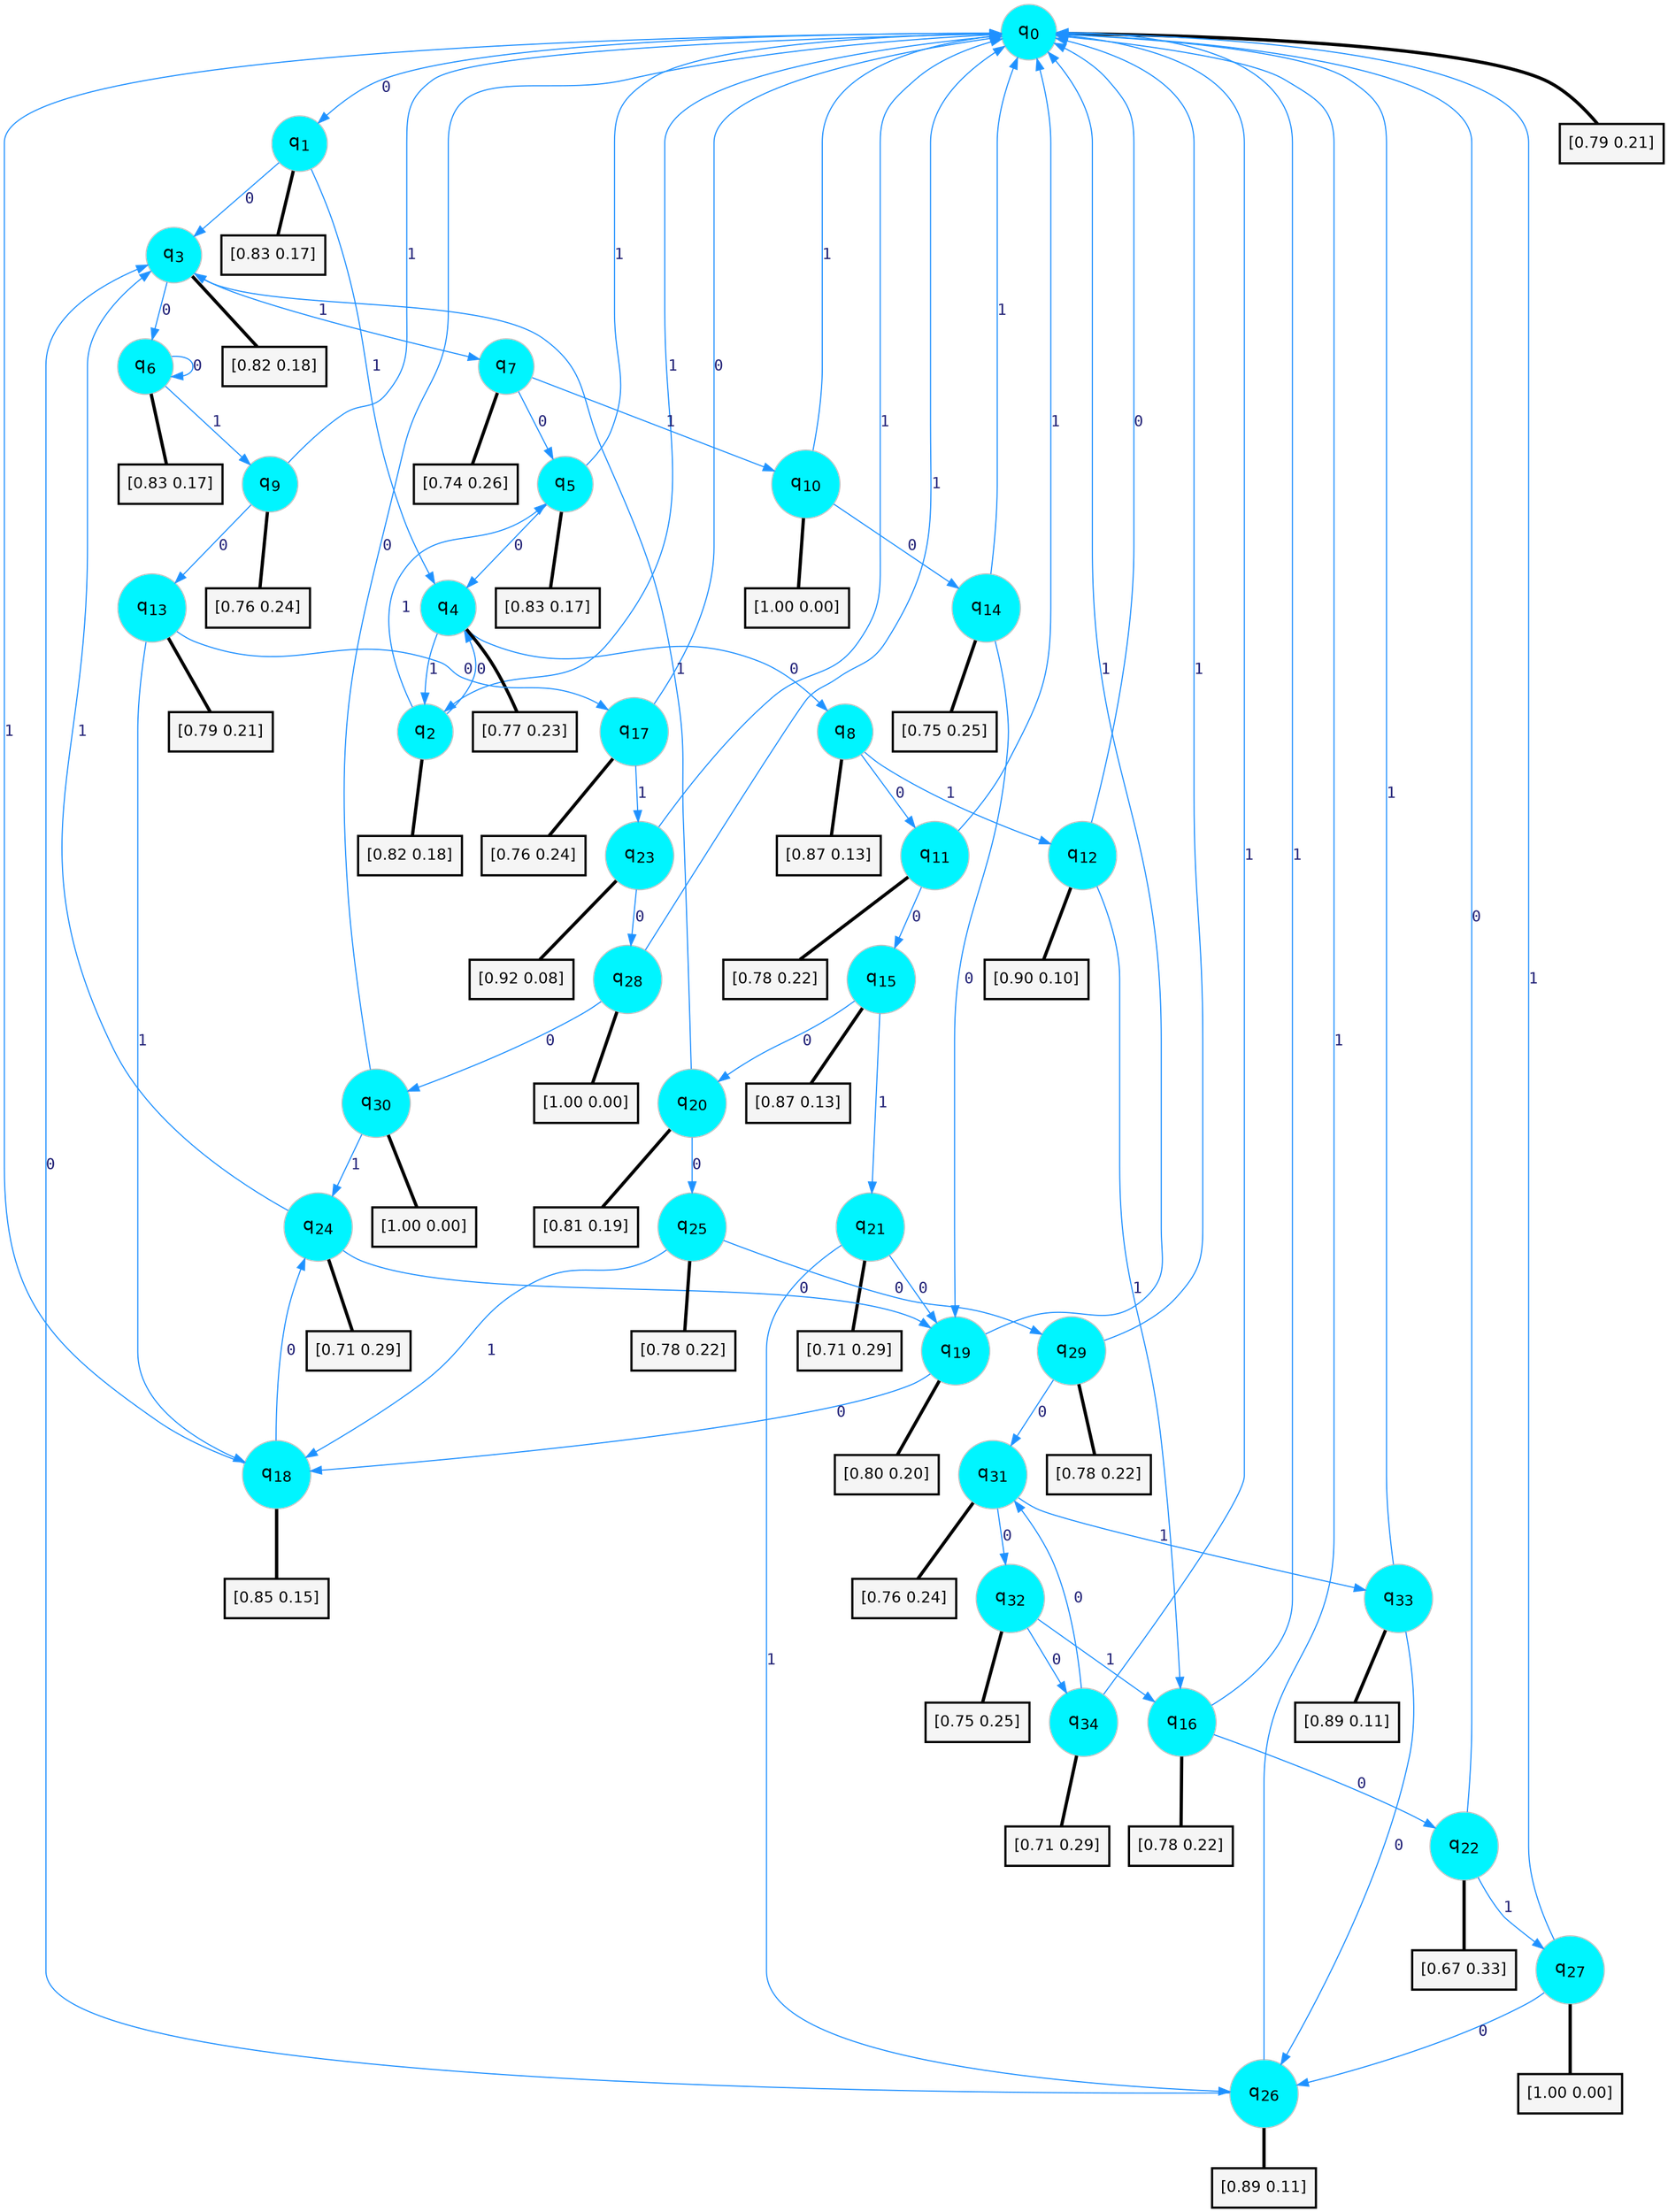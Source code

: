 digraph G {
graph [
bgcolor=transparent, dpi=300, rankdir=TD, size="40,25"];
node [
color=gray, fillcolor=turquoise1, fontcolor=black, fontname=Helvetica, fontsize=16, fontweight=bold, shape=circle, style=filled];
edge [
arrowsize=1, color=dodgerblue1, fontcolor=midnightblue, fontname=courier, fontweight=bold, penwidth=1, style=solid, weight=20];
0[label=<q<SUB>0</SUB>>];
1[label=<q<SUB>1</SUB>>];
2[label=<q<SUB>2</SUB>>];
3[label=<q<SUB>3</SUB>>];
4[label=<q<SUB>4</SUB>>];
5[label=<q<SUB>5</SUB>>];
6[label=<q<SUB>6</SUB>>];
7[label=<q<SUB>7</SUB>>];
8[label=<q<SUB>8</SUB>>];
9[label=<q<SUB>9</SUB>>];
10[label=<q<SUB>10</SUB>>];
11[label=<q<SUB>11</SUB>>];
12[label=<q<SUB>12</SUB>>];
13[label=<q<SUB>13</SUB>>];
14[label=<q<SUB>14</SUB>>];
15[label=<q<SUB>15</SUB>>];
16[label=<q<SUB>16</SUB>>];
17[label=<q<SUB>17</SUB>>];
18[label=<q<SUB>18</SUB>>];
19[label=<q<SUB>19</SUB>>];
20[label=<q<SUB>20</SUB>>];
21[label=<q<SUB>21</SUB>>];
22[label=<q<SUB>22</SUB>>];
23[label=<q<SUB>23</SUB>>];
24[label=<q<SUB>24</SUB>>];
25[label=<q<SUB>25</SUB>>];
26[label=<q<SUB>26</SUB>>];
27[label=<q<SUB>27</SUB>>];
28[label=<q<SUB>28</SUB>>];
29[label=<q<SUB>29</SUB>>];
30[label=<q<SUB>30</SUB>>];
31[label=<q<SUB>31</SUB>>];
32[label=<q<SUB>32</SUB>>];
33[label=<q<SUB>33</SUB>>];
34[label=<q<SUB>34</SUB>>];
35[label="[0.79 0.21]", shape=box,fontcolor=black, fontname=Helvetica, fontsize=14, penwidth=2, fillcolor=whitesmoke,color=black];
36[label="[0.83 0.17]", shape=box,fontcolor=black, fontname=Helvetica, fontsize=14, penwidth=2, fillcolor=whitesmoke,color=black];
37[label="[0.82 0.18]", shape=box,fontcolor=black, fontname=Helvetica, fontsize=14, penwidth=2, fillcolor=whitesmoke,color=black];
38[label="[0.82 0.18]", shape=box,fontcolor=black, fontname=Helvetica, fontsize=14, penwidth=2, fillcolor=whitesmoke,color=black];
39[label="[0.77 0.23]", shape=box,fontcolor=black, fontname=Helvetica, fontsize=14, penwidth=2, fillcolor=whitesmoke,color=black];
40[label="[0.83 0.17]", shape=box,fontcolor=black, fontname=Helvetica, fontsize=14, penwidth=2, fillcolor=whitesmoke,color=black];
41[label="[0.83 0.17]", shape=box,fontcolor=black, fontname=Helvetica, fontsize=14, penwidth=2, fillcolor=whitesmoke,color=black];
42[label="[0.74 0.26]", shape=box,fontcolor=black, fontname=Helvetica, fontsize=14, penwidth=2, fillcolor=whitesmoke,color=black];
43[label="[0.87 0.13]", shape=box,fontcolor=black, fontname=Helvetica, fontsize=14, penwidth=2, fillcolor=whitesmoke,color=black];
44[label="[0.76 0.24]", shape=box,fontcolor=black, fontname=Helvetica, fontsize=14, penwidth=2, fillcolor=whitesmoke,color=black];
45[label="[1.00 0.00]", shape=box,fontcolor=black, fontname=Helvetica, fontsize=14, penwidth=2, fillcolor=whitesmoke,color=black];
46[label="[0.78 0.22]", shape=box,fontcolor=black, fontname=Helvetica, fontsize=14, penwidth=2, fillcolor=whitesmoke,color=black];
47[label="[0.90 0.10]", shape=box,fontcolor=black, fontname=Helvetica, fontsize=14, penwidth=2, fillcolor=whitesmoke,color=black];
48[label="[0.79 0.21]", shape=box,fontcolor=black, fontname=Helvetica, fontsize=14, penwidth=2, fillcolor=whitesmoke,color=black];
49[label="[0.75 0.25]", shape=box,fontcolor=black, fontname=Helvetica, fontsize=14, penwidth=2, fillcolor=whitesmoke,color=black];
50[label="[0.87 0.13]", shape=box,fontcolor=black, fontname=Helvetica, fontsize=14, penwidth=2, fillcolor=whitesmoke,color=black];
51[label="[0.78 0.22]", shape=box,fontcolor=black, fontname=Helvetica, fontsize=14, penwidth=2, fillcolor=whitesmoke,color=black];
52[label="[0.76 0.24]", shape=box,fontcolor=black, fontname=Helvetica, fontsize=14, penwidth=2, fillcolor=whitesmoke,color=black];
53[label="[0.85 0.15]", shape=box,fontcolor=black, fontname=Helvetica, fontsize=14, penwidth=2, fillcolor=whitesmoke,color=black];
54[label="[0.80 0.20]", shape=box,fontcolor=black, fontname=Helvetica, fontsize=14, penwidth=2, fillcolor=whitesmoke,color=black];
55[label="[0.81 0.19]", shape=box,fontcolor=black, fontname=Helvetica, fontsize=14, penwidth=2, fillcolor=whitesmoke,color=black];
56[label="[0.71 0.29]", shape=box,fontcolor=black, fontname=Helvetica, fontsize=14, penwidth=2, fillcolor=whitesmoke,color=black];
57[label="[0.67 0.33]", shape=box,fontcolor=black, fontname=Helvetica, fontsize=14, penwidth=2, fillcolor=whitesmoke,color=black];
58[label="[0.92 0.08]", shape=box,fontcolor=black, fontname=Helvetica, fontsize=14, penwidth=2, fillcolor=whitesmoke,color=black];
59[label="[0.71 0.29]", shape=box,fontcolor=black, fontname=Helvetica, fontsize=14, penwidth=2, fillcolor=whitesmoke,color=black];
60[label="[0.78 0.22]", shape=box,fontcolor=black, fontname=Helvetica, fontsize=14, penwidth=2, fillcolor=whitesmoke,color=black];
61[label="[0.89 0.11]", shape=box,fontcolor=black, fontname=Helvetica, fontsize=14, penwidth=2, fillcolor=whitesmoke,color=black];
62[label="[1.00 0.00]", shape=box,fontcolor=black, fontname=Helvetica, fontsize=14, penwidth=2, fillcolor=whitesmoke,color=black];
63[label="[1.00 0.00]", shape=box,fontcolor=black, fontname=Helvetica, fontsize=14, penwidth=2, fillcolor=whitesmoke,color=black];
64[label="[0.78 0.22]", shape=box,fontcolor=black, fontname=Helvetica, fontsize=14, penwidth=2, fillcolor=whitesmoke,color=black];
65[label="[1.00 0.00]", shape=box,fontcolor=black, fontname=Helvetica, fontsize=14, penwidth=2, fillcolor=whitesmoke,color=black];
66[label="[0.76 0.24]", shape=box,fontcolor=black, fontname=Helvetica, fontsize=14, penwidth=2, fillcolor=whitesmoke,color=black];
67[label="[0.75 0.25]", shape=box,fontcolor=black, fontname=Helvetica, fontsize=14, penwidth=2, fillcolor=whitesmoke,color=black];
68[label="[0.89 0.11]", shape=box,fontcolor=black, fontname=Helvetica, fontsize=14, penwidth=2, fillcolor=whitesmoke,color=black];
69[label="[0.71 0.29]", shape=box,fontcolor=black, fontname=Helvetica, fontsize=14, penwidth=2, fillcolor=whitesmoke,color=black];
0->1 [label=0];
0->2 [label=1];
0->35 [arrowhead=none, penwidth=3,color=black];
1->3 [label=0];
1->4 [label=1];
1->36 [arrowhead=none, penwidth=3,color=black];
2->4 [label=0];
2->5 [label=1];
2->37 [arrowhead=none, penwidth=3,color=black];
3->6 [label=0];
3->7 [label=1];
3->38 [arrowhead=none, penwidth=3,color=black];
4->8 [label=0];
4->2 [label=1];
4->39 [arrowhead=none, penwidth=3,color=black];
5->4 [label=0];
5->0 [label=1];
5->40 [arrowhead=none, penwidth=3,color=black];
6->6 [label=0];
6->9 [label=1];
6->41 [arrowhead=none, penwidth=3,color=black];
7->5 [label=0];
7->10 [label=1];
7->42 [arrowhead=none, penwidth=3,color=black];
8->11 [label=0];
8->12 [label=1];
8->43 [arrowhead=none, penwidth=3,color=black];
9->13 [label=0];
9->0 [label=1];
9->44 [arrowhead=none, penwidth=3,color=black];
10->14 [label=0];
10->0 [label=1];
10->45 [arrowhead=none, penwidth=3,color=black];
11->15 [label=0];
11->0 [label=1];
11->46 [arrowhead=none, penwidth=3,color=black];
12->0 [label=0];
12->16 [label=1];
12->47 [arrowhead=none, penwidth=3,color=black];
13->17 [label=0];
13->18 [label=1];
13->48 [arrowhead=none, penwidth=3,color=black];
14->19 [label=0];
14->0 [label=1];
14->49 [arrowhead=none, penwidth=3,color=black];
15->20 [label=0];
15->21 [label=1];
15->50 [arrowhead=none, penwidth=3,color=black];
16->22 [label=0];
16->0 [label=1];
16->51 [arrowhead=none, penwidth=3,color=black];
17->0 [label=0];
17->23 [label=1];
17->52 [arrowhead=none, penwidth=3,color=black];
18->24 [label=0];
18->0 [label=1];
18->53 [arrowhead=none, penwidth=3,color=black];
19->18 [label=0];
19->0 [label=1];
19->54 [arrowhead=none, penwidth=3,color=black];
20->25 [label=0];
20->3 [label=1];
20->55 [arrowhead=none, penwidth=3,color=black];
21->19 [label=0];
21->26 [label=1];
21->56 [arrowhead=none, penwidth=3,color=black];
22->0 [label=0];
22->27 [label=1];
22->57 [arrowhead=none, penwidth=3,color=black];
23->28 [label=0];
23->0 [label=1];
23->58 [arrowhead=none, penwidth=3,color=black];
24->19 [label=0];
24->3 [label=1];
24->59 [arrowhead=none, penwidth=3,color=black];
25->29 [label=0];
25->18 [label=1];
25->60 [arrowhead=none, penwidth=3,color=black];
26->3 [label=0];
26->0 [label=1];
26->61 [arrowhead=none, penwidth=3,color=black];
27->26 [label=0];
27->0 [label=1];
27->62 [arrowhead=none, penwidth=3,color=black];
28->30 [label=0];
28->0 [label=1];
28->63 [arrowhead=none, penwidth=3,color=black];
29->31 [label=0];
29->0 [label=1];
29->64 [arrowhead=none, penwidth=3,color=black];
30->0 [label=0];
30->24 [label=1];
30->65 [arrowhead=none, penwidth=3,color=black];
31->32 [label=0];
31->33 [label=1];
31->66 [arrowhead=none, penwidth=3,color=black];
32->34 [label=0];
32->16 [label=1];
32->67 [arrowhead=none, penwidth=3,color=black];
33->26 [label=0];
33->0 [label=1];
33->68 [arrowhead=none, penwidth=3,color=black];
34->31 [label=0];
34->0 [label=1];
34->69 [arrowhead=none, penwidth=3,color=black];
}
